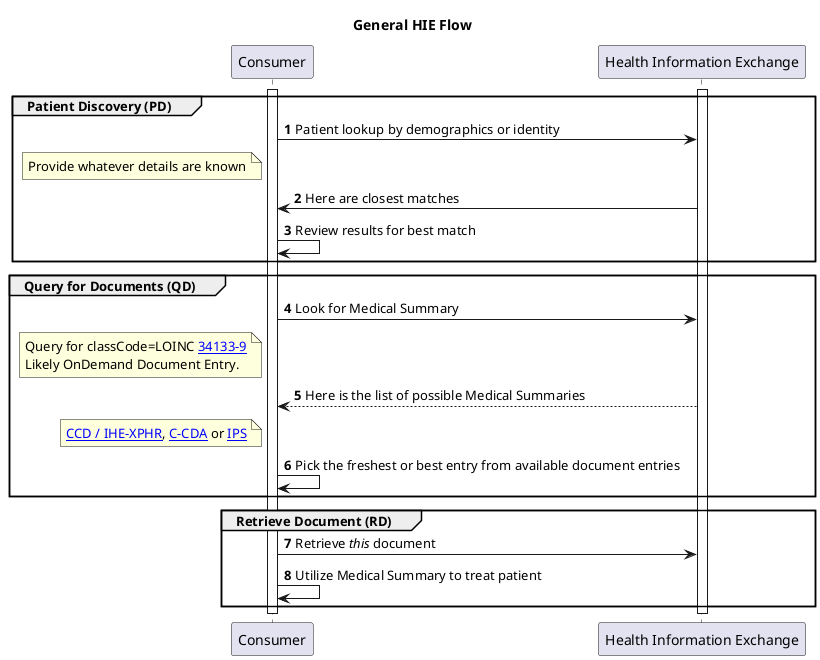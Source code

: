 @startuml
skinparam svgDimensionStyle false
title General HIE Flow
participant "Consumer" as Consumer
participant "Health Information Exchange" as HIE [[https://profiles.ihe.net/ITI/HIE-Whitepaper/index.html HIE-Whitepaper]]
autonumber
activate Consumer
activate HIE

group Patient Discovery (PD)
Consumer -> HIE: Patient lookup by demographics or identity
Note left of Consumer: Provide whatever details are known
Consumer <- HIE: Here are closest matches
Consumer -> Consumer: Review results for best match
end group

group Query for Documents (QD)
Consumer -> HIE: Look for Medical Summary
Note left of Consumer: Query for classCode=LOINC [[https://loinc.org/34133-9/ 34133-9]]\nLikely OnDemand Document Entry.
Consumer <-- HIE: Here is the list of possible Medical Summaries
Note left of Consumer: [[https://www.ihe.net/uploadedFiles/Documents/PCC/IHE_PCC_TF_Vol1.pdf#nameddest=4_Exchange_of_Personal_Health_R CCD / IHE-XPHR]], [[https://www.hl7.org/ccdasearch/ C-CDA]] or [[https://hl7.org/fhir/uv/ips/ IPS]]
Consumer -> Consumer: Pick the freshest or best entry from available document entries
end group

group Retrieve Document (RD)
Consumer -> HIE: Retrieve //this// document
Consumer -> Consumer: Utilize Medical Summary to treat patient
end group

deactivate HIE
deactivate Consumer

@enduml
